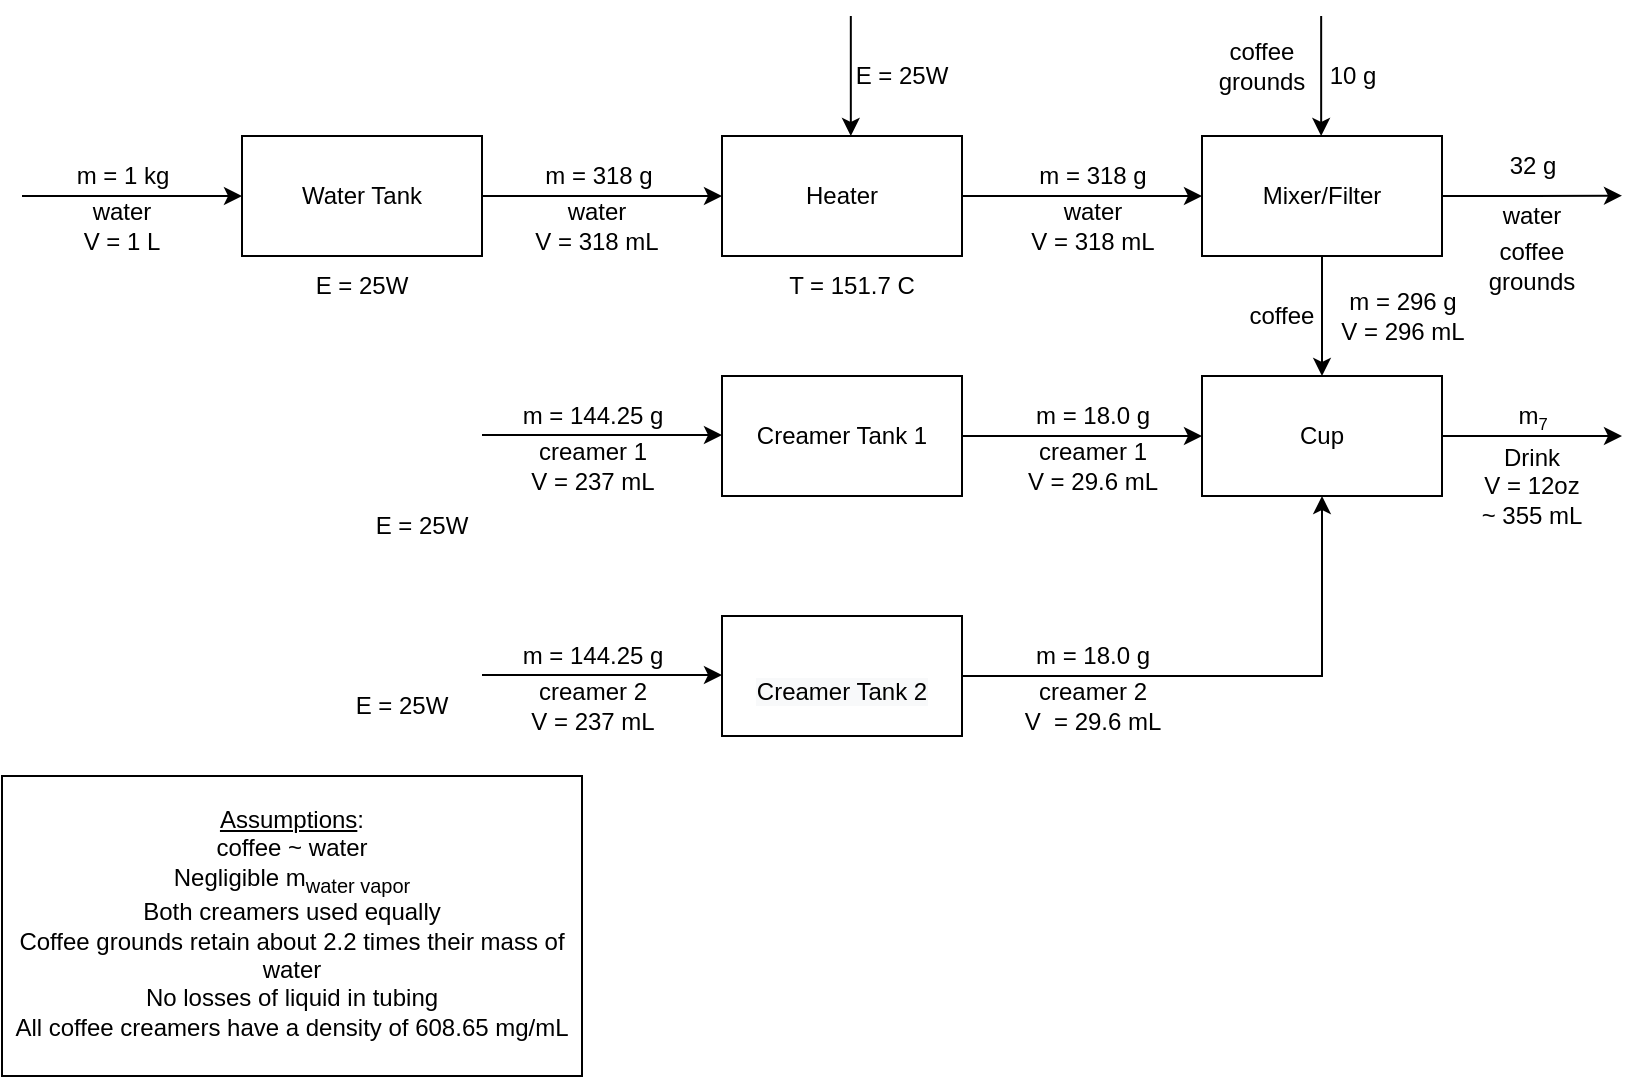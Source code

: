 <mxfile version="15.8.7" type="github">
  <diagram id="C5RBs43oDa-KdzZeNtuy" name="Page-1">
    <mxGraphModel dx="1056" dy="566" grid="1" gridSize="10" guides="1" tooltips="1" connect="1" arrows="1" fold="1" page="1" pageScale="1" pageWidth="827" pageHeight="1169" math="0" shadow="0">
      <root>
        <mxCell id="WIyWlLk6GJQsqaUBKTNV-0" />
        <mxCell id="WIyWlLk6GJQsqaUBKTNV-1" parent="WIyWlLk6GJQsqaUBKTNV-0" />
        <mxCell id="pEfZy9Puv7aSzIvBMWyQ-12" style="edgeStyle=orthogonalEdgeStyle;rounded=0;orthogonalLoop=1;jettySize=auto;html=1;exitX=1;exitY=0.5;exitDx=0;exitDy=0;" edge="1" parent="WIyWlLk6GJQsqaUBKTNV-1" source="pEfZy9Puv7aSzIvBMWyQ-0" target="pEfZy9Puv7aSzIvBMWyQ-1">
          <mxGeometry relative="1" as="geometry" />
        </mxCell>
        <mxCell id="pEfZy9Puv7aSzIvBMWyQ-0" value="Water Tank" style="rounded=0;whiteSpace=wrap;html=1;" vertex="1" parent="WIyWlLk6GJQsqaUBKTNV-1">
          <mxGeometry x="120" y="160" width="120" height="60" as="geometry" />
        </mxCell>
        <mxCell id="pEfZy9Puv7aSzIvBMWyQ-13" style="edgeStyle=orthogonalEdgeStyle;rounded=0;orthogonalLoop=1;jettySize=auto;html=1;exitX=1;exitY=0.5;exitDx=0;exitDy=0;entryX=0;entryY=0.5;entryDx=0;entryDy=0;" edge="1" parent="WIyWlLk6GJQsqaUBKTNV-1" source="pEfZy9Puv7aSzIvBMWyQ-1" target="pEfZy9Puv7aSzIvBMWyQ-3">
          <mxGeometry relative="1" as="geometry" />
        </mxCell>
        <mxCell id="pEfZy9Puv7aSzIvBMWyQ-1" value="Heater" style="rounded=0;whiteSpace=wrap;html=1;" vertex="1" parent="WIyWlLk6GJQsqaUBKTNV-1">
          <mxGeometry x="360" y="160" width="120" height="60" as="geometry" />
        </mxCell>
        <mxCell id="pEfZy9Puv7aSzIvBMWyQ-17" style="edgeStyle=orthogonalEdgeStyle;rounded=0;orthogonalLoop=1;jettySize=auto;html=1;exitX=1;exitY=0.5;exitDx=0;exitDy=0;" edge="1" parent="WIyWlLk6GJQsqaUBKTNV-1" source="pEfZy9Puv7aSzIvBMWyQ-2">
          <mxGeometry relative="1" as="geometry">
            <mxPoint x="810" y="310" as="targetPoint" />
          </mxGeometry>
        </mxCell>
        <mxCell id="pEfZy9Puv7aSzIvBMWyQ-2" value="Cup" style="rounded=0;whiteSpace=wrap;html=1;" vertex="1" parent="WIyWlLk6GJQsqaUBKTNV-1">
          <mxGeometry x="600" y="280" width="120" height="60" as="geometry" />
        </mxCell>
        <mxCell id="pEfZy9Puv7aSzIvBMWyQ-16" style="edgeStyle=orthogonalEdgeStyle;rounded=0;orthogonalLoop=1;jettySize=auto;html=1;exitX=0.5;exitY=1;exitDx=0;exitDy=0;entryX=0.5;entryY=0;entryDx=0;entryDy=0;" edge="1" parent="WIyWlLk6GJQsqaUBKTNV-1" source="pEfZy9Puv7aSzIvBMWyQ-3" target="pEfZy9Puv7aSzIvBMWyQ-2">
          <mxGeometry relative="1" as="geometry" />
        </mxCell>
        <mxCell id="pEfZy9Puv7aSzIvBMWyQ-28" style="edgeStyle=orthogonalEdgeStyle;rounded=0;orthogonalLoop=1;jettySize=auto;html=1;exitX=1;exitY=0.5;exitDx=0;exitDy=0;" edge="1" parent="WIyWlLk6GJQsqaUBKTNV-1" source="pEfZy9Puv7aSzIvBMWyQ-3">
          <mxGeometry relative="1" as="geometry">
            <mxPoint x="810" y="189.833" as="targetPoint" />
          </mxGeometry>
        </mxCell>
        <mxCell id="pEfZy9Puv7aSzIvBMWyQ-3" value="Mixer/Filter" style="rounded=0;whiteSpace=wrap;html=1;" vertex="1" parent="WIyWlLk6GJQsqaUBKTNV-1">
          <mxGeometry x="600" y="160" width="120" height="60" as="geometry" />
        </mxCell>
        <mxCell id="pEfZy9Puv7aSzIvBMWyQ-14" style="edgeStyle=orthogonalEdgeStyle;rounded=0;orthogonalLoop=1;jettySize=auto;html=1;exitX=1;exitY=0.5;exitDx=0;exitDy=0;entryX=0;entryY=0.5;entryDx=0;entryDy=0;" edge="1" parent="WIyWlLk6GJQsqaUBKTNV-1" source="pEfZy9Puv7aSzIvBMWyQ-4" target="pEfZy9Puv7aSzIvBMWyQ-2">
          <mxGeometry relative="1" as="geometry" />
        </mxCell>
        <mxCell id="pEfZy9Puv7aSzIvBMWyQ-4" value="Creamer Tank 1" style="rounded=0;whiteSpace=wrap;html=1;" vertex="1" parent="WIyWlLk6GJQsqaUBKTNV-1">
          <mxGeometry x="360" y="280" width="120" height="60" as="geometry" />
        </mxCell>
        <mxCell id="pEfZy9Puv7aSzIvBMWyQ-15" style="edgeStyle=orthogonalEdgeStyle;rounded=0;orthogonalLoop=1;jettySize=auto;html=1;exitX=1;exitY=0.5;exitDx=0;exitDy=0;entryX=0.5;entryY=1;entryDx=0;entryDy=0;" edge="1" parent="WIyWlLk6GJQsqaUBKTNV-1" source="pEfZy9Puv7aSzIvBMWyQ-5" target="pEfZy9Puv7aSzIvBMWyQ-2">
          <mxGeometry relative="1" as="geometry" />
        </mxCell>
        <mxCell id="pEfZy9Puv7aSzIvBMWyQ-5" value="&lt;br&gt;&lt;span style=&quot;color: rgb(0 , 0 , 0) ; font-family: &amp;#34;helvetica&amp;#34; ; font-size: 12px ; font-style: normal ; font-weight: 400 ; letter-spacing: normal ; text-align: center ; text-indent: 0px ; text-transform: none ; word-spacing: 0px ; background-color: rgb(248 , 249 , 250) ; display: inline ; float: none&quot;&gt;Creamer Tank 2&lt;br&gt;&lt;/span&gt;" style="rounded=0;whiteSpace=wrap;html=1;" vertex="1" parent="WIyWlLk6GJQsqaUBKTNV-1">
          <mxGeometry x="360" y="400" width="120" height="60" as="geometry" />
        </mxCell>
        <mxCell id="pEfZy9Puv7aSzIvBMWyQ-11" value="" style="endArrow=classic;html=1;rounded=0;entryX=0;entryY=0.5;entryDx=0;entryDy=0;" edge="1" parent="WIyWlLk6GJQsqaUBKTNV-1" target="pEfZy9Puv7aSzIvBMWyQ-0">
          <mxGeometry width="50" height="50" relative="1" as="geometry">
            <mxPoint x="10" y="190" as="sourcePoint" />
            <mxPoint x="430" y="260" as="targetPoint" />
          </mxGeometry>
        </mxCell>
        <mxCell id="pEfZy9Puv7aSzIvBMWyQ-18" value="m = 1 kg" style="text;html=1;align=center;verticalAlign=middle;resizable=0;points=[];autosize=1;strokeColor=none;fillColor=none;" vertex="1" parent="WIyWlLk6GJQsqaUBKTNV-1">
          <mxGeometry x="30" y="170" width="60" height="20" as="geometry" />
        </mxCell>
        <mxCell id="pEfZy9Puv7aSzIvBMWyQ-19" style="edgeStyle=orthogonalEdgeStyle;rounded=0;orthogonalLoop=1;jettySize=auto;html=1;exitX=1;exitY=0.5;exitDx=0;exitDy=0;" edge="1" parent="WIyWlLk6GJQsqaUBKTNV-1">
          <mxGeometry relative="1" as="geometry">
            <mxPoint x="240" y="429.5" as="sourcePoint" />
            <mxPoint x="360" y="429.5" as="targetPoint" />
          </mxGeometry>
        </mxCell>
        <mxCell id="pEfZy9Puv7aSzIvBMWyQ-20" style="edgeStyle=orthogonalEdgeStyle;rounded=0;orthogonalLoop=1;jettySize=auto;html=1;exitX=1;exitY=0.5;exitDx=0;exitDy=0;" edge="1" parent="WIyWlLk6GJQsqaUBKTNV-1">
          <mxGeometry relative="1" as="geometry">
            <mxPoint x="240" y="309.5" as="sourcePoint" />
            <mxPoint x="360" y="309.5" as="targetPoint" />
            <Array as="points">
              <mxPoint x="260" y="309.5" />
              <mxPoint x="260" y="309.5" />
            </Array>
          </mxGeometry>
        </mxCell>
        <mxCell id="pEfZy9Puv7aSzIvBMWyQ-21" value="water&lt;br&gt;V = 1 L" style="text;html=1;strokeColor=none;fillColor=none;align=center;verticalAlign=middle;whiteSpace=wrap;rounded=0;" vertex="1" parent="WIyWlLk6GJQsqaUBKTNV-1">
          <mxGeometry x="30" y="190" width="60" height="30" as="geometry" />
        </mxCell>
        <mxCell id="pEfZy9Puv7aSzIvBMWyQ-24" value="water&lt;br&gt;V = 318 mL" style="text;html=1;strokeColor=none;fillColor=none;align=center;verticalAlign=middle;whiteSpace=wrap;rounded=0;" vertex="1" parent="WIyWlLk6GJQsqaUBKTNV-1">
          <mxGeometry x="265" y="190" width="65" height="30" as="geometry" />
        </mxCell>
        <mxCell id="pEfZy9Puv7aSzIvBMWyQ-25" value="m = 318 g" style="text;html=1;align=center;verticalAlign=middle;resizable=0;points=[];autosize=1;strokeColor=none;fillColor=none;" vertex="1" parent="WIyWlLk6GJQsqaUBKTNV-1">
          <mxGeometry x="510" y="170" width="70" height="20" as="geometry" />
        </mxCell>
        <mxCell id="pEfZy9Puv7aSzIvBMWyQ-29" value="10 g" style="text;html=1;align=center;verticalAlign=middle;resizable=0;points=[];autosize=1;strokeColor=none;fillColor=none;" vertex="1" parent="WIyWlLk6GJQsqaUBKTNV-1">
          <mxGeometry x="655" y="120" width="40" height="20" as="geometry" />
        </mxCell>
        <mxCell id="pEfZy9Puv7aSzIvBMWyQ-30" value="m = 296 g&lt;br&gt;V = 296 mL" style="text;html=1;align=center;verticalAlign=middle;resizable=0;points=[];autosize=1;strokeColor=none;fillColor=none;" vertex="1" parent="WIyWlLk6GJQsqaUBKTNV-1">
          <mxGeometry x="660" y="235" width="80" height="30" as="geometry" />
        </mxCell>
        <mxCell id="pEfZy9Puv7aSzIvBMWyQ-34" value="m = 18.0 g" style="text;html=1;align=center;verticalAlign=middle;resizable=0;points=[];autosize=1;strokeColor=none;fillColor=none;" vertex="1" parent="WIyWlLk6GJQsqaUBKTNV-1">
          <mxGeometry x="510" y="290" width="70" height="20" as="geometry" />
        </mxCell>
        <mxCell id="pEfZy9Puv7aSzIvBMWyQ-35" value="m = 144.25 g" style="text;html=1;align=center;verticalAlign=middle;resizable=0;points=[];autosize=1;strokeColor=none;fillColor=none;" vertex="1" parent="WIyWlLk6GJQsqaUBKTNV-1">
          <mxGeometry x="250" y="290" width="90" height="20" as="geometry" />
        </mxCell>
        <mxCell id="pEfZy9Puv7aSzIvBMWyQ-36" value="m&lt;span style=&quot;font-size: 10px&quot;&gt;&lt;sub&gt;7&lt;/sub&gt;&lt;/span&gt;" style="text;html=1;align=center;verticalAlign=middle;resizable=0;points=[];autosize=1;strokeColor=none;fillColor=none;" vertex="1" parent="WIyWlLk6GJQsqaUBKTNV-1">
          <mxGeometry x="750" y="290" width="30" height="20" as="geometry" />
        </mxCell>
        <mxCell id="pEfZy9Puv7aSzIvBMWyQ-40" value="water" style="text;html=1;strokeColor=none;fillColor=none;align=center;verticalAlign=middle;whiteSpace=wrap;rounded=0;" vertex="1" parent="WIyWlLk6GJQsqaUBKTNV-1">
          <mxGeometry x="735" y="185" width="60" height="30" as="geometry" />
        </mxCell>
        <mxCell id="pEfZy9Puv7aSzIvBMWyQ-41" value="coffee" style="text;html=1;strokeColor=none;fillColor=none;align=center;verticalAlign=middle;whiteSpace=wrap;rounded=0;" vertex="1" parent="WIyWlLk6GJQsqaUBKTNV-1">
          <mxGeometry x="610" y="235" width="60" height="30" as="geometry" />
        </mxCell>
        <mxCell id="pEfZy9Puv7aSzIvBMWyQ-42" value="Drink&lt;br&gt;V = 12oz ~ 355 mL" style="text;html=1;strokeColor=none;fillColor=none;align=center;verticalAlign=middle;whiteSpace=wrap;rounded=0;" vertex="1" parent="WIyWlLk6GJQsqaUBKTNV-1">
          <mxGeometry x="735" y="320" width="60" height="30" as="geometry" />
        </mxCell>
        <mxCell id="pEfZy9Puv7aSzIvBMWyQ-44" value="creamer 2&lt;br&gt;V = 237 mL" style="text;html=1;strokeColor=none;fillColor=none;align=center;verticalAlign=middle;whiteSpace=wrap;rounded=0;" vertex="1" parent="WIyWlLk6GJQsqaUBKTNV-1">
          <mxGeometry x="257.5" y="430" width="75" height="30" as="geometry" />
        </mxCell>
        <mxCell id="pEfZy9Puv7aSzIvBMWyQ-45" value="creamer 1&lt;br&gt;V = 237 mL" style="text;html=1;strokeColor=none;fillColor=none;align=center;verticalAlign=middle;whiteSpace=wrap;rounded=0;" vertex="1" parent="WIyWlLk6GJQsqaUBKTNV-1">
          <mxGeometry x="262.5" y="310" width="65" height="30" as="geometry" />
        </mxCell>
        <mxCell id="pEfZy9Puv7aSzIvBMWyQ-46" value="creamer 1&lt;br&gt;V = 29.6 mL" style="text;html=1;strokeColor=none;fillColor=none;align=center;verticalAlign=middle;whiteSpace=wrap;rounded=0;" vertex="1" parent="WIyWlLk6GJQsqaUBKTNV-1">
          <mxGeometry x="507.5" y="310" width="75" height="30" as="geometry" />
        </mxCell>
        <mxCell id="pEfZy9Puv7aSzIvBMWyQ-47" value="creamer 2&lt;br&gt;V&amp;nbsp;&amp;nbsp;= 29.6 mL" style="text;html=1;strokeColor=none;fillColor=none;align=center;verticalAlign=middle;whiteSpace=wrap;rounded=0;" vertex="1" parent="WIyWlLk6GJQsqaUBKTNV-1">
          <mxGeometry x="507.5" y="430" width="75" height="30" as="geometry" />
        </mxCell>
        <mxCell id="pEfZy9Puv7aSzIvBMWyQ-48" style="edgeStyle=orthogonalEdgeStyle;rounded=0;orthogonalLoop=1;jettySize=auto;html=1;exitX=0.5;exitY=1;exitDx=0;exitDy=0;entryX=0.5;entryY=0;entryDx=0;entryDy=0;" edge="1" parent="WIyWlLk6GJQsqaUBKTNV-1">
          <mxGeometry relative="1" as="geometry">
            <mxPoint x="659.58" y="100" as="sourcePoint" />
            <mxPoint x="659.58" y="160" as="targetPoint" />
          </mxGeometry>
        </mxCell>
        <mxCell id="pEfZy9Puv7aSzIvBMWyQ-49" value="32 g" style="text;html=1;align=center;verticalAlign=middle;resizable=0;points=[];autosize=1;strokeColor=none;fillColor=none;" vertex="1" parent="WIyWlLk6GJQsqaUBKTNV-1">
          <mxGeometry x="745" y="165" width="40" height="20" as="geometry" />
        </mxCell>
        <mxCell id="pEfZy9Puv7aSzIvBMWyQ-50" value="coffee grounds" style="text;html=1;strokeColor=none;fillColor=none;align=center;verticalAlign=middle;whiteSpace=wrap;rounded=0;" vertex="1" parent="WIyWlLk6GJQsqaUBKTNV-1">
          <mxGeometry x="600" y="110" width="60" height="30" as="geometry" />
        </mxCell>
        <mxCell id="pEfZy9Puv7aSzIvBMWyQ-51" value="coffee grounds" style="text;html=1;strokeColor=none;fillColor=none;align=center;verticalAlign=middle;whiteSpace=wrap;rounded=0;" vertex="1" parent="WIyWlLk6GJQsqaUBKTNV-1">
          <mxGeometry x="735" y="210" width="60" height="30" as="geometry" />
        </mxCell>
        <mxCell id="pEfZy9Puv7aSzIvBMWyQ-52" value="&lt;u&gt;Assumptions&lt;/u&gt;:&lt;br&gt;coffee ~ water&lt;br&gt;Negligible m&lt;sub&gt;water vapor&lt;br&gt;&lt;/sub&gt;Both creamers used equally &lt;br&gt;Coffee grounds retain about 2.2 times their mass of water &lt;br&gt;No losses of liquid in tubing &lt;br&gt;All coffee creamers have a density of 608.65 mg/mL&lt;sub&gt;&lt;br&gt;&lt;/sub&gt;" style="rounded=0;whiteSpace=wrap;html=1;" vertex="1" parent="WIyWlLk6GJQsqaUBKTNV-1">
          <mxGeometry y="480" width="290" height="150" as="geometry" />
        </mxCell>
        <mxCell id="pEfZy9Puv7aSzIvBMWyQ-53" value="m = 144.25 g" style="text;html=1;align=center;verticalAlign=middle;resizable=0;points=[];autosize=1;strokeColor=none;fillColor=none;" vertex="1" parent="WIyWlLk6GJQsqaUBKTNV-1">
          <mxGeometry x="250" y="410" width="90" height="20" as="geometry" />
        </mxCell>
        <mxCell id="pEfZy9Puv7aSzIvBMWyQ-54" value="m = 18.0 g" style="text;html=1;align=center;verticalAlign=middle;resizable=0;points=[];autosize=1;strokeColor=none;fillColor=none;" vertex="1" parent="WIyWlLk6GJQsqaUBKTNV-1">
          <mxGeometry x="510" y="410" width="70" height="20" as="geometry" />
        </mxCell>
        <mxCell id="pEfZy9Puv7aSzIvBMWyQ-55" value="m = 318 g" style="text;html=1;align=center;verticalAlign=middle;resizable=0;points=[];autosize=1;strokeColor=none;fillColor=none;" vertex="1" parent="WIyWlLk6GJQsqaUBKTNV-1">
          <mxGeometry x="262.5" y="170" width="70" height="20" as="geometry" />
        </mxCell>
        <mxCell id="pEfZy9Puv7aSzIvBMWyQ-57" value="water&lt;br&gt;V = 318 mL" style="text;html=1;strokeColor=none;fillColor=none;align=center;verticalAlign=middle;whiteSpace=wrap;rounded=0;" vertex="1" parent="WIyWlLk6GJQsqaUBKTNV-1">
          <mxGeometry x="512.5" y="190" width="65" height="30" as="geometry" />
        </mxCell>
        <mxCell id="pEfZy9Puv7aSzIvBMWyQ-58" value="T = 151.7 C" style="text;html=1;strokeColor=none;fillColor=none;align=center;verticalAlign=middle;whiteSpace=wrap;rounded=0;" vertex="1" parent="WIyWlLk6GJQsqaUBKTNV-1">
          <mxGeometry x="390" y="220" width="70" height="30" as="geometry" />
        </mxCell>
        <mxCell id="pEfZy9Puv7aSzIvBMWyQ-59" value="E = 25W" style="text;html=1;strokeColor=none;fillColor=none;align=center;verticalAlign=middle;whiteSpace=wrap;rounded=0;" vertex="1" parent="WIyWlLk6GJQsqaUBKTNV-1">
          <mxGeometry x="420" y="115" width="60" height="30" as="geometry" />
        </mxCell>
        <mxCell id="pEfZy9Puv7aSzIvBMWyQ-60" style="edgeStyle=orthogonalEdgeStyle;rounded=0;orthogonalLoop=1;jettySize=auto;html=1;exitX=0.5;exitY=1;exitDx=0;exitDy=0;entryX=0.5;entryY=0;entryDx=0;entryDy=0;" edge="1" parent="WIyWlLk6GJQsqaUBKTNV-1">
          <mxGeometry relative="1" as="geometry">
            <mxPoint x="424.41" y="100" as="sourcePoint" />
            <mxPoint x="424.41" y="160" as="targetPoint" />
          </mxGeometry>
        </mxCell>
        <mxCell id="pEfZy9Puv7aSzIvBMWyQ-61" value="E = 25W" style="text;html=1;strokeColor=none;fillColor=none;align=center;verticalAlign=middle;whiteSpace=wrap;rounded=0;" vertex="1" parent="WIyWlLk6GJQsqaUBKTNV-1">
          <mxGeometry x="150" y="220" width="60" height="30" as="geometry" />
        </mxCell>
        <mxCell id="pEfZy9Puv7aSzIvBMWyQ-62" value="E = 25W" style="text;html=1;strokeColor=none;fillColor=none;align=center;verticalAlign=middle;whiteSpace=wrap;rounded=0;" vertex="1" parent="WIyWlLk6GJQsqaUBKTNV-1">
          <mxGeometry x="170" y="430" width="60" height="30" as="geometry" />
        </mxCell>
        <mxCell id="pEfZy9Puv7aSzIvBMWyQ-63" value="E = 25W" style="text;html=1;strokeColor=none;fillColor=none;align=center;verticalAlign=middle;whiteSpace=wrap;rounded=0;" vertex="1" parent="WIyWlLk6GJQsqaUBKTNV-1">
          <mxGeometry x="180" y="340" width="60" height="30" as="geometry" />
        </mxCell>
      </root>
    </mxGraphModel>
  </diagram>
</mxfile>
